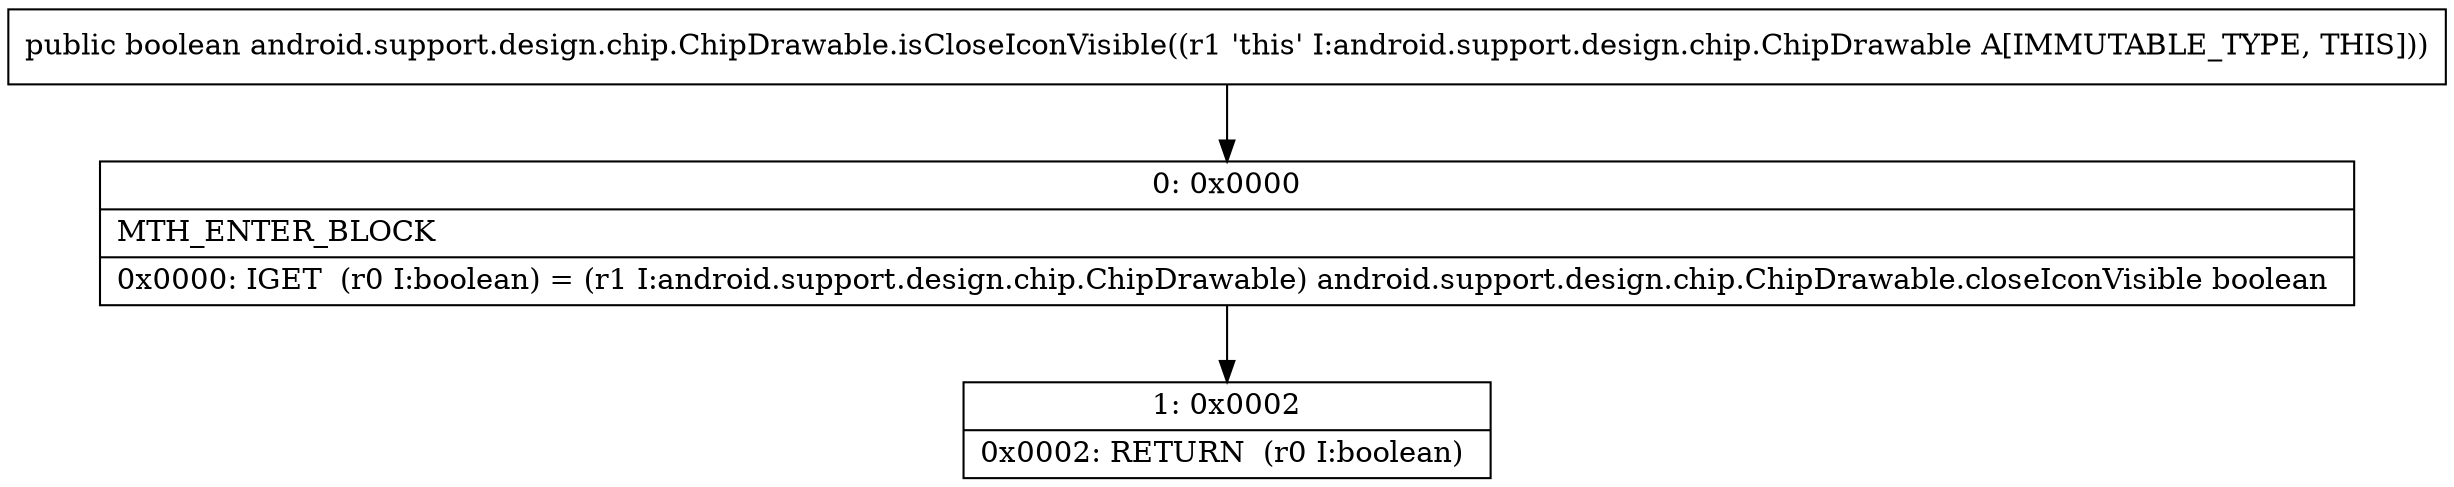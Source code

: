 digraph "CFG forandroid.support.design.chip.ChipDrawable.isCloseIconVisible()Z" {
Node_0 [shape=record,label="{0\:\ 0x0000|MTH_ENTER_BLOCK\l|0x0000: IGET  (r0 I:boolean) = (r1 I:android.support.design.chip.ChipDrawable) android.support.design.chip.ChipDrawable.closeIconVisible boolean \l}"];
Node_1 [shape=record,label="{1\:\ 0x0002|0x0002: RETURN  (r0 I:boolean) \l}"];
MethodNode[shape=record,label="{public boolean android.support.design.chip.ChipDrawable.isCloseIconVisible((r1 'this' I:android.support.design.chip.ChipDrawable A[IMMUTABLE_TYPE, THIS])) }"];
MethodNode -> Node_0;
Node_0 -> Node_1;
}

